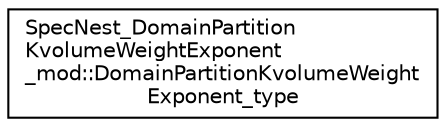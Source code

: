 digraph "Graphical Class Hierarchy"
{
 // LATEX_PDF_SIZE
  edge [fontname="Helvetica",fontsize="10",labelfontname="Helvetica",labelfontsize="10"];
  node [fontname="Helvetica",fontsize="10",shape=record];
  rankdir="LR";
  Node0 [label="SpecNest_DomainPartition\lKvolumeWeightExponent\l_mod::DomainPartitionKvolumeWeight\lExponent_type",height=0.2,width=0.4,color="black", fillcolor="white", style="filled",URL="$structSpecNest__DomainPartitionKvolumeWeightExponent__mod_1_1DomainPartitionKvolumeWeightExponent__type.html",tooltip=" "];
}
